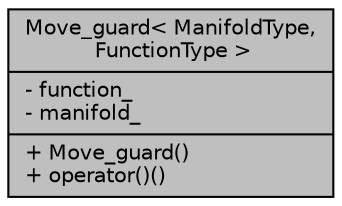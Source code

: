 digraph "Move_guard&lt; ManifoldType, FunctionType &gt;"
{
 // LATEX_PDF_SIZE
  edge [fontname="Helvetica",fontsize="10",labelfontname="Helvetica",labelfontsize="10"];
  node [fontname="Helvetica",fontsize="10",shape=record];
  Node1 [label="{Move_guard\< ManifoldType,\l FunctionType \>\n|- function_\l- manifold_\l|+ Move_guard()\l+ operator()()\l}",height=0.2,width=0.4,color="black", fillcolor="grey75", style="filled", fontcolor="black",tooltip=" "];
}
